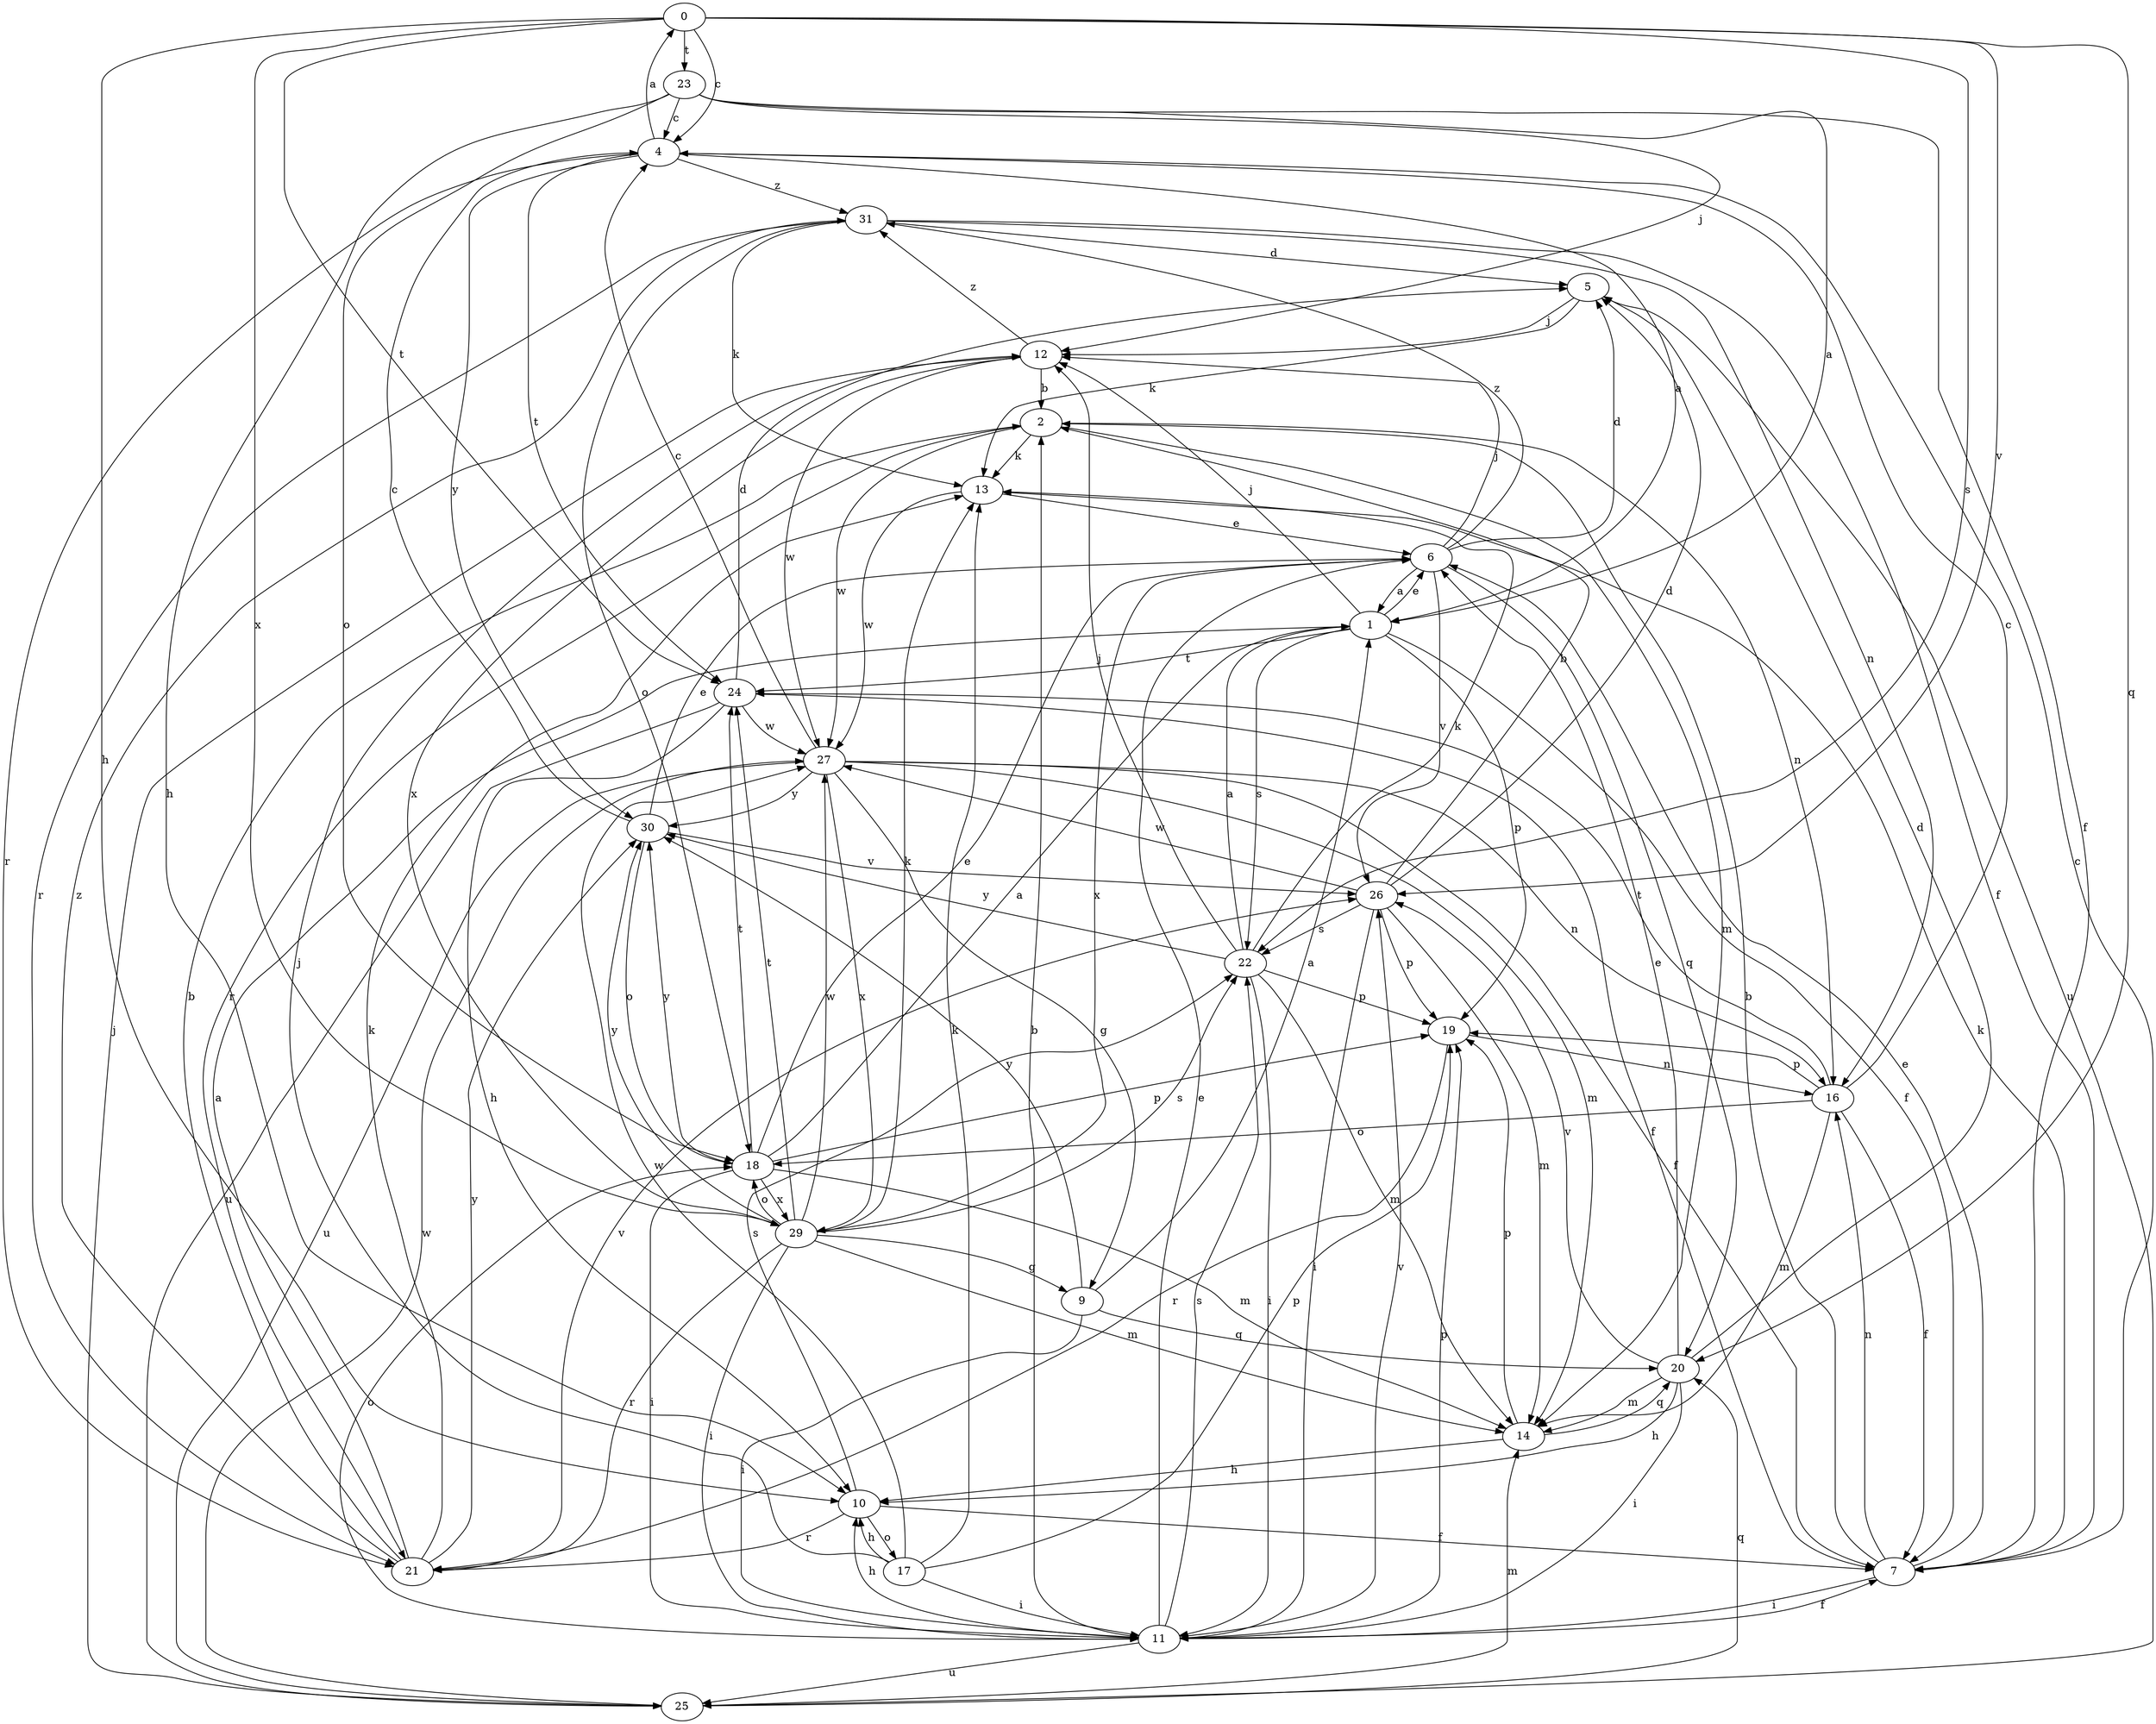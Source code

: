 strict digraph  {
0;
1;
2;
4;
5;
6;
7;
9;
10;
11;
12;
13;
14;
16;
17;
18;
19;
20;
21;
22;
23;
24;
25;
26;
27;
29;
30;
31;
0 -> 4  [label=c];
0 -> 10  [label=h];
0 -> 20  [label=q];
0 -> 22  [label=s];
0 -> 23  [label=t];
0 -> 24  [label=t];
0 -> 26  [label=v];
0 -> 29  [label=x];
1 -> 6  [label=e];
1 -> 7  [label=f];
1 -> 12  [label=j];
1 -> 19  [label=p];
1 -> 22  [label=s];
1 -> 24  [label=t];
2 -> 13  [label=k];
2 -> 14  [label=m];
2 -> 16  [label=n];
2 -> 21  [label=r];
2 -> 27  [label=w];
4 -> 0  [label=a];
4 -> 1  [label=a];
4 -> 21  [label=r];
4 -> 24  [label=t];
4 -> 30  [label=y];
4 -> 31  [label=z];
5 -> 12  [label=j];
5 -> 13  [label=k];
5 -> 25  [label=u];
6 -> 1  [label=a];
6 -> 5  [label=d];
6 -> 12  [label=j];
6 -> 20  [label=q];
6 -> 26  [label=v];
6 -> 29  [label=x];
6 -> 31  [label=z];
7 -> 2  [label=b];
7 -> 4  [label=c];
7 -> 6  [label=e];
7 -> 11  [label=i];
7 -> 13  [label=k];
7 -> 16  [label=n];
9 -> 1  [label=a];
9 -> 11  [label=i];
9 -> 20  [label=q];
9 -> 30  [label=y];
10 -> 7  [label=f];
10 -> 17  [label=o];
10 -> 21  [label=r];
10 -> 22  [label=s];
11 -> 2  [label=b];
11 -> 6  [label=e];
11 -> 7  [label=f];
11 -> 10  [label=h];
11 -> 18  [label=o];
11 -> 19  [label=p];
11 -> 22  [label=s];
11 -> 25  [label=u];
11 -> 26  [label=v];
12 -> 2  [label=b];
12 -> 27  [label=w];
12 -> 29  [label=x];
12 -> 31  [label=z];
13 -> 6  [label=e];
13 -> 27  [label=w];
14 -> 10  [label=h];
14 -> 19  [label=p];
14 -> 20  [label=q];
16 -> 4  [label=c];
16 -> 7  [label=f];
16 -> 14  [label=m];
16 -> 18  [label=o];
16 -> 19  [label=p];
16 -> 24  [label=t];
17 -> 10  [label=h];
17 -> 11  [label=i];
17 -> 12  [label=j];
17 -> 13  [label=k];
17 -> 19  [label=p];
17 -> 27  [label=w];
18 -> 1  [label=a];
18 -> 6  [label=e];
18 -> 11  [label=i];
18 -> 14  [label=m];
18 -> 19  [label=p];
18 -> 24  [label=t];
18 -> 29  [label=x];
18 -> 30  [label=y];
19 -> 16  [label=n];
19 -> 21  [label=r];
20 -> 5  [label=d];
20 -> 6  [label=e];
20 -> 10  [label=h];
20 -> 11  [label=i];
20 -> 14  [label=m];
20 -> 26  [label=v];
21 -> 1  [label=a];
21 -> 2  [label=b];
21 -> 13  [label=k];
21 -> 26  [label=v];
21 -> 30  [label=y];
21 -> 31  [label=z];
22 -> 1  [label=a];
22 -> 11  [label=i];
22 -> 12  [label=j];
22 -> 13  [label=k];
22 -> 14  [label=m];
22 -> 19  [label=p];
22 -> 30  [label=y];
23 -> 1  [label=a];
23 -> 4  [label=c];
23 -> 7  [label=f];
23 -> 10  [label=h];
23 -> 12  [label=j];
23 -> 18  [label=o];
24 -> 5  [label=d];
24 -> 7  [label=f];
24 -> 10  [label=h];
24 -> 25  [label=u];
24 -> 27  [label=w];
25 -> 12  [label=j];
25 -> 14  [label=m];
25 -> 20  [label=q];
25 -> 27  [label=w];
26 -> 2  [label=b];
26 -> 5  [label=d];
26 -> 11  [label=i];
26 -> 14  [label=m];
26 -> 19  [label=p];
26 -> 22  [label=s];
26 -> 27  [label=w];
27 -> 4  [label=c];
27 -> 7  [label=f];
27 -> 9  [label=g];
27 -> 14  [label=m];
27 -> 16  [label=n];
27 -> 25  [label=u];
27 -> 29  [label=x];
27 -> 30  [label=y];
29 -> 9  [label=g];
29 -> 11  [label=i];
29 -> 13  [label=k];
29 -> 14  [label=m];
29 -> 18  [label=o];
29 -> 21  [label=r];
29 -> 22  [label=s];
29 -> 24  [label=t];
29 -> 27  [label=w];
29 -> 30  [label=y];
30 -> 4  [label=c];
30 -> 6  [label=e];
30 -> 18  [label=o];
30 -> 26  [label=v];
31 -> 5  [label=d];
31 -> 7  [label=f];
31 -> 13  [label=k];
31 -> 16  [label=n];
31 -> 18  [label=o];
31 -> 21  [label=r];
}
